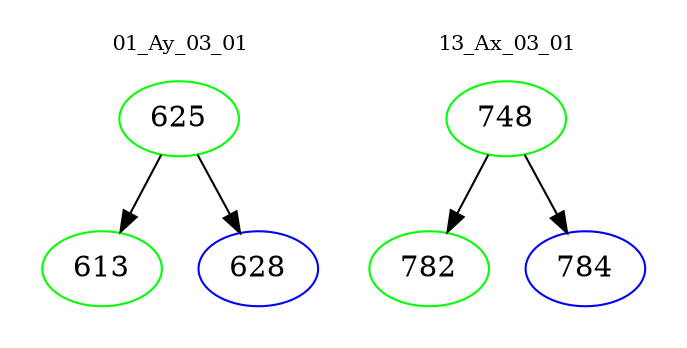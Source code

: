 digraph{
subgraph cluster_0 {
color = white
label = "01_Ay_03_01";
fontsize=10;
T0_625 [label="625", color="green"]
T0_625 -> T0_613 [color="black"]
T0_613 [label="613", color="green"]
T0_625 -> T0_628 [color="black"]
T0_628 [label="628", color="blue"]
}
subgraph cluster_1 {
color = white
label = "13_Ax_03_01";
fontsize=10;
T1_748 [label="748", color="green"]
T1_748 -> T1_782 [color="black"]
T1_782 [label="782", color="green"]
T1_748 -> T1_784 [color="black"]
T1_784 [label="784", color="blue"]
}
}
